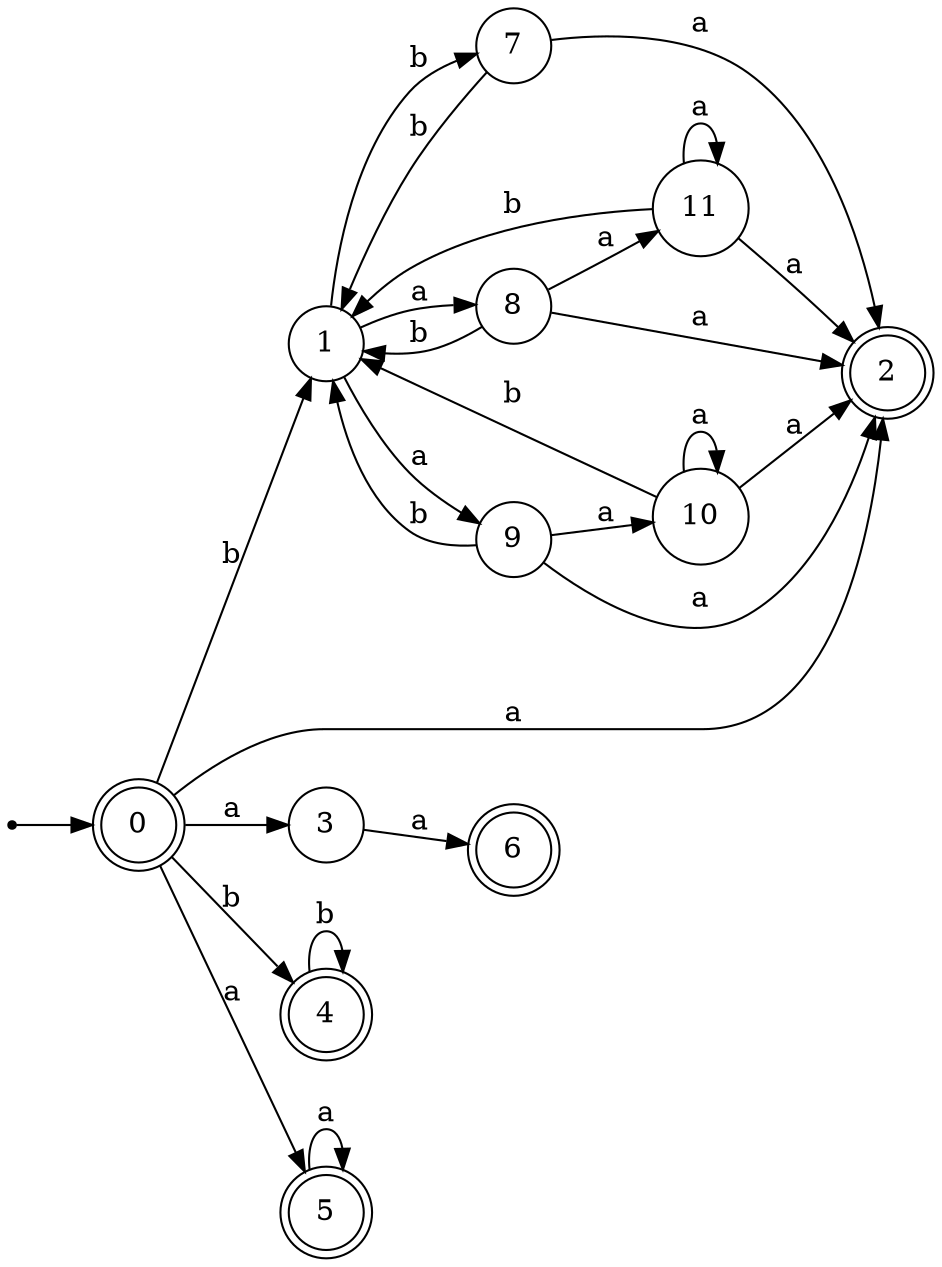 digraph finite_state_machine {
rankdir=LR;
size="20,20";
node [shape = point]; "dummy0"
node [shape = doublecircle]; "0";"dummy0" -> "0";
node [shape = circle]; "1";
node [shape = doublecircle]; "2";node [shape = circle]; "3";
node [shape = doublecircle]; "4";node [shape = doublecircle]; "5";node [shape = doublecircle]; "6";node [shape = circle]; "7";
node [shape = circle]; "8";
node [shape = circle]; "9";
node [shape = circle]; "10";
node [shape = circle]; "11";
"0" -> "1" [label = "b"];
 "0" -> "4" [label = "b"];
 "0" -> "2" [label = "a"];
 "0" -> "3" [label = "a"];
 "0" -> "5" [label = "a"];
 "5" -> "5" [label = "a"];
 "4" -> "4" [label = "b"];
 "3" -> "6" [label = "a"];
 "1" -> "7" [label = "b"];
 "1" -> "8" [label = "a"];
 "1" -> "9" [label = "a"];
 "9" -> "10" [label = "a"];
 "9" -> "2" [label = "a"];
 "9" -> "1" [label = "b"];
 "10" -> "10" [label = "a"];
 "10" -> "2" [label = "a"];
 "10" -> "1" [label = "b"];
 "8" -> "2" [label = "a"];
 "8" -> "11" [label = "a"];
 "8" -> "1" [label = "b"];
 "11" -> "2" [label = "a"];
 "11" -> "11" [label = "a"];
 "11" -> "1" [label = "b"];
 "7" -> "1" [label = "b"];
 "7" -> "2" [label = "a"];
 }
